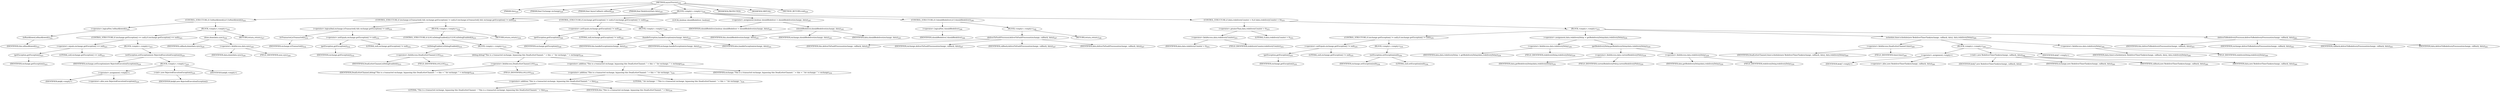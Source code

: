 digraph "asyncProcess" {  
"467" [label = <(METHOD,asyncProcess)<SUB>220</SUB>> ]
"47" [label = <(PARAM,this)<SUB>220</SUB>> ]
"468" [label = <(PARAM,final Exchange exchange)<SUB>220</SUB>> ]
"469" [label = <(PARAM,final AsyncCallback callback)<SUB>220</SUB>> ]
"470" [label = <(PARAM,final RedeliveryData data)<SUB>220</SUB>> ]
"471" [label = <(BLOCK,&lt;empty&gt;,&lt;empty&gt;)<SUB>220</SUB>> ]
"472" [label = <(CONTROL_STRUCTURE,if (!isRunAllowed()),if (!isRunAllowed()))<SUB>222</SUB>> ]
"473" [label = <(&lt;operator&gt;.logicalNot,!isRunAllowed())<SUB>222</SUB>> ]
"474" [label = <(isRunAllowed,isRunAllowed())<SUB>222</SUB>> ]
"46" [label = <(IDENTIFIER,this,isRunAllowed())<SUB>222</SUB>> ]
"475" [label = <(BLOCK,&lt;empty&gt;,&lt;empty&gt;)<SUB>222</SUB>> ]
"476" [label = <(CONTROL_STRUCTURE,if (exchange.getException() == null),if (exchange.getException() == null))<SUB>223</SUB>> ]
"477" [label = <(&lt;operator&gt;.equals,exchange.getException() == null)<SUB>223</SUB>> ]
"478" [label = <(getException,getException())<SUB>223</SUB>> ]
"479" [label = <(IDENTIFIER,exchange,getException())<SUB>223</SUB>> ]
"480" [label = <(LITERAL,null,exchange.getException() == null)<SUB>223</SUB>> ]
"481" [label = <(BLOCK,&lt;empty&gt;,&lt;empty&gt;)<SUB>223</SUB>> ]
"482" [label = <(setException,setException(new RejectedExecutionException()))<SUB>224</SUB>> ]
"483" [label = <(IDENTIFIER,exchange,setException(new RejectedExecutionException()))<SUB>224</SUB>> ]
"484" [label = <(BLOCK,&lt;empty&gt;,&lt;empty&gt;)<SUB>224</SUB>> ]
"485" [label = <(&lt;operator&gt;.assignment,&lt;empty&gt;)> ]
"486" [label = <(IDENTIFIER,$obj6,&lt;empty&gt;)> ]
"487" [label = <(&lt;operator&gt;.alloc,new RejectedExecutionException())<SUB>224</SUB>> ]
"488" [label = <(&lt;init&gt;,new RejectedExecutionException())<SUB>224</SUB>> ]
"489" [label = <(IDENTIFIER,$obj6,new RejectedExecutionException())> ]
"490" [label = <(IDENTIFIER,$obj6,&lt;empty&gt;)> ]
"491" [label = <(done,done(data.sync))<SUB>226</SUB>> ]
"492" [label = <(IDENTIFIER,callback,done(data.sync))<SUB>226</SUB>> ]
"493" [label = <(&lt;operator&gt;.fieldAccess,data.sync)<SUB>226</SUB>> ]
"494" [label = <(IDENTIFIER,data,done(data.sync))<SUB>226</SUB>> ]
"495" [label = <(FIELD_IDENTIFIER,sync,sync)<SUB>226</SUB>> ]
"496" [label = <(RETURN,return;,return;)<SUB>227</SUB>> ]
"497" [label = <(CONTROL_STRUCTURE,if (exchange.isTransacted() &amp;&amp; exchange.getException() != null),if (exchange.isTransacted() &amp;&amp; exchange.getException() != null))<SUB>232</SUB>> ]
"498" [label = <(&lt;operator&gt;.logicalAnd,exchange.isTransacted() &amp;&amp; exchange.getException() != null)<SUB>232</SUB>> ]
"499" [label = <(isTransacted,isTransacted())<SUB>232</SUB>> ]
"500" [label = <(IDENTIFIER,exchange,isTransacted())<SUB>232</SUB>> ]
"501" [label = <(&lt;operator&gt;.notEquals,exchange.getException() != null)<SUB>232</SUB>> ]
"502" [label = <(getException,getException())<SUB>232</SUB>> ]
"503" [label = <(IDENTIFIER,exchange,getException())<SUB>232</SUB>> ]
"504" [label = <(LITERAL,null,exchange.getException() != null)<SUB>232</SUB>> ]
"505" [label = <(BLOCK,&lt;empty&gt;,&lt;empty&gt;)<SUB>232</SUB>> ]
"506" [label = <(CONTROL_STRUCTURE,if (LOG.isDebugEnabled()),if (LOG.isDebugEnabled()))<SUB>233</SUB>> ]
"507" [label = <(isDebugEnabled,isDebugEnabled())<SUB>233</SUB>> ]
"508" [label = <(&lt;operator&gt;.fieldAccess,DeadLetterChannel.LOG)<SUB>233</SUB>> ]
"509" [label = <(IDENTIFIER,DeadLetterChannel,isDebugEnabled())<SUB>233</SUB>> ]
"510" [label = <(FIELD_IDENTIFIER,LOG,LOG)<SUB>233</SUB>> ]
"511" [label = <(BLOCK,&lt;empty&gt;,&lt;empty&gt;)<SUB>233</SUB>> ]
"512" [label = <(debug,debug(&quot;This is a transacted exchange, bypassing this DeadLetterChannel: &quot; + this + &quot; for exchange: &quot; + exchange))<SUB>234</SUB>> ]
"513" [label = <(&lt;operator&gt;.fieldAccess,DeadLetterChannel.LOG)<SUB>234</SUB>> ]
"514" [label = <(IDENTIFIER,DeadLetterChannel,debug(&quot;This is a transacted exchange, bypassing this DeadLetterChannel: &quot; + this + &quot; for exchange: &quot; + exchange))<SUB>234</SUB>> ]
"515" [label = <(FIELD_IDENTIFIER,LOG,LOG)<SUB>234</SUB>> ]
"516" [label = <(&lt;operator&gt;.addition,&quot;This is a transacted exchange, bypassing this DeadLetterChannel: &quot; + this + &quot; for exchange: &quot; + exchange)<SUB>234</SUB>> ]
"517" [label = <(&lt;operator&gt;.addition,&quot;This is a transacted exchange, bypassing this DeadLetterChannel: &quot; + this + &quot; for exchange: &quot;)<SUB>234</SUB>> ]
"518" [label = <(&lt;operator&gt;.addition,&quot;This is a transacted exchange, bypassing this DeadLetterChannel: &quot; + this)<SUB>234</SUB>> ]
"519" [label = <(LITERAL,&quot;This is a transacted exchange, bypassing this DeadLetterChannel: &quot;,&quot;This is a transacted exchange, bypassing this DeadLetterChannel: &quot; + this)<SUB>234</SUB>> ]
"48" [label = <(IDENTIFIER,this,&quot;This is a transacted exchange, bypassing this DeadLetterChannel: &quot; + this)<SUB>234</SUB>> ]
"520" [label = <(LITERAL,&quot; for exchange: &quot;,&quot;This is a transacted exchange, bypassing this DeadLetterChannel: &quot; + this + &quot; for exchange: &quot;)<SUB>234</SUB>> ]
"521" [label = <(IDENTIFIER,exchange,&quot;This is a transacted exchange, bypassing this DeadLetterChannel: &quot; + this + &quot; for exchange: &quot; + exchange)<SUB>234</SUB>> ]
"522" [label = <(RETURN,return;,return;)<SUB>236</SUB>> ]
"523" [label = <(CONTROL_STRUCTURE,if (exchange.getException() != null),if (exchange.getException() != null))<SUB>240</SUB>> ]
"524" [label = <(&lt;operator&gt;.notEquals,exchange.getException() != null)<SUB>240</SUB>> ]
"525" [label = <(getException,getException())<SUB>240</SUB>> ]
"526" [label = <(IDENTIFIER,exchange,getException())<SUB>240</SUB>> ]
"527" [label = <(LITERAL,null,exchange.getException() != null)<SUB>240</SUB>> ]
"528" [label = <(BLOCK,&lt;empty&gt;,&lt;empty&gt;)<SUB>240</SUB>> ]
"529" [label = <(handleException,handleException(exchange, data))<SUB>241</SUB>> ]
"49" [label = <(IDENTIFIER,this,handleException(exchange, data))<SUB>241</SUB>> ]
"530" [label = <(IDENTIFIER,exchange,handleException(exchange, data))<SUB>241</SUB>> ]
"531" [label = <(IDENTIFIER,data,handleException(exchange, data))<SUB>241</SUB>> ]
"532" [label = <(LOCAL,boolean shouldRedeliver: boolean)> ]
"533" [label = <(&lt;operator&gt;.assignment,boolean shouldRedeliver = shouldRedeliver(exchange, data))<SUB>245</SUB>> ]
"534" [label = <(IDENTIFIER,shouldRedeliver,boolean shouldRedeliver = shouldRedeliver(exchange, data))<SUB>245</SUB>> ]
"535" [label = <(shouldRedeliver,shouldRedeliver(exchange, data))<SUB>245</SUB>> ]
"50" [label = <(IDENTIFIER,this,shouldRedeliver(exchange, data))<SUB>245</SUB>> ]
"536" [label = <(IDENTIFIER,exchange,shouldRedeliver(exchange, data))<SUB>245</SUB>> ]
"537" [label = <(IDENTIFIER,data,shouldRedeliver(exchange, data))<SUB>245</SUB>> ]
"538" [label = <(CONTROL_STRUCTURE,if (!shouldRedeliver),if (!shouldRedeliver))<SUB>246</SUB>> ]
"539" [label = <(&lt;operator&gt;.logicalNot,!shouldRedeliver)<SUB>246</SUB>> ]
"540" [label = <(IDENTIFIER,shouldRedeliver,!shouldRedeliver)<SUB>246</SUB>> ]
"541" [label = <(BLOCK,&lt;empty&gt;,&lt;empty&gt;)<SUB>246</SUB>> ]
"542" [label = <(deliverToFaultProcessor,deliverToFaultProcessor(exchange, callback, data))<SUB>247</SUB>> ]
"51" [label = <(IDENTIFIER,this,deliverToFaultProcessor(exchange, callback, data))<SUB>247</SUB>> ]
"543" [label = <(IDENTIFIER,exchange,deliverToFaultProcessor(exchange, callback, data))<SUB>247</SUB>> ]
"544" [label = <(IDENTIFIER,callback,deliverToFaultProcessor(exchange, callback, data))<SUB>247</SUB>> ]
"545" [label = <(IDENTIFIER,data,deliverToFaultProcessor(exchange, callback, data))<SUB>247</SUB>> ]
"546" [label = <(RETURN,return;,return;)<SUB>248</SUB>> ]
"547" [label = <(CONTROL_STRUCTURE,if (data.redeliveryCounter &gt; 0),if (data.redeliveryCounter &gt; 0))<SUB>253</SUB>> ]
"548" [label = <(&lt;operator&gt;.greaterThan,data.redeliveryCounter &gt; 0)<SUB>253</SUB>> ]
"549" [label = <(&lt;operator&gt;.fieldAccess,data.redeliveryCounter)<SUB>253</SUB>> ]
"550" [label = <(IDENTIFIER,data,data.redeliveryCounter &gt; 0)<SUB>253</SUB>> ]
"551" [label = <(FIELD_IDENTIFIER,redeliveryCounter,redeliveryCounter)<SUB>253</SUB>> ]
"552" [label = <(LITERAL,0,data.redeliveryCounter &gt; 0)<SUB>253</SUB>> ]
"553" [label = <(BLOCK,&lt;empty&gt;,&lt;empty&gt;)<SUB>253</SUB>> ]
"554" [label = <(CONTROL_STRUCTURE,if (exchange.getException() != null),if (exchange.getException() != null))<SUB>255</SUB>> ]
"555" [label = <(&lt;operator&gt;.notEquals,exchange.getException() != null)<SUB>255</SUB>> ]
"556" [label = <(getException,getException())<SUB>255</SUB>> ]
"557" [label = <(IDENTIFIER,exchange,getException())<SUB>255</SUB>> ]
"558" [label = <(LITERAL,null,exchange.getException() != null)<SUB>255</SUB>> ]
"559" [label = <(BLOCK,&lt;empty&gt;,&lt;empty&gt;)<SUB>255</SUB>> ]
"560" [label = <(setException,setException(null))<SUB>256</SUB>> ]
"561" [label = <(IDENTIFIER,exchange,setException(null))<SUB>256</SUB>> ]
"562" [label = <(LITERAL,null,setException(null))<SUB>256</SUB>> ]
"563" [label = <(&lt;operator&gt;.assignment,data.redeliveryDelay = getRedeliveryDelay(data.redeliveryDelay))<SUB>259</SUB>> ]
"564" [label = <(&lt;operator&gt;.fieldAccess,data.redeliveryDelay)<SUB>259</SUB>> ]
"565" [label = <(IDENTIFIER,data,data.redeliveryDelay = getRedeliveryDelay(data.redeliveryDelay))<SUB>259</SUB>> ]
"566" [label = <(FIELD_IDENTIFIER,redeliveryDelay,redeliveryDelay)<SUB>259</SUB>> ]
"567" [label = <(getRedeliveryDelay,getRedeliveryDelay(data.redeliveryDelay))<SUB>259</SUB>> ]
"568" [label = <(&lt;operator&gt;.fieldAccess,data.currentRedeliveryPolicy)<SUB>259</SUB>> ]
"569" [label = <(IDENTIFIER,data,getRedeliveryDelay(data.redeliveryDelay))<SUB>259</SUB>> ]
"570" [label = <(FIELD_IDENTIFIER,currentRedeliveryPolicy,currentRedeliveryPolicy)<SUB>259</SUB>> ]
"571" [label = <(&lt;operator&gt;.fieldAccess,data.redeliveryDelay)<SUB>259</SUB>> ]
"572" [label = <(IDENTIFIER,data,getRedeliveryDelay(data.redeliveryDelay))<SUB>259</SUB>> ]
"573" [label = <(FIELD_IDENTIFIER,redeliveryDelay,redeliveryDelay)<SUB>259</SUB>> ]
"574" [label = <(schedule,timer.schedule(new RedeliverTimerTask(exchange, callback, data), data.redeliveryDelay))<SUB>260</SUB>> ]
"575" [label = <(&lt;operator&gt;.fieldAccess,DeadLetterChannel.timer)<SUB>260</SUB>> ]
"576" [label = <(IDENTIFIER,DeadLetterChannel,timer.schedule(new RedeliverTimerTask(exchange, callback, data), data.redeliveryDelay))<SUB>260</SUB>> ]
"577" [label = <(FIELD_IDENTIFIER,timer,timer)<SUB>260</SUB>> ]
"578" [label = <(BLOCK,&lt;empty&gt;,&lt;empty&gt;)<SUB>260</SUB>> ]
"579" [label = <(&lt;operator&gt;.assignment,&lt;empty&gt;)> ]
"580" [label = <(IDENTIFIER,$obj7,&lt;empty&gt;)> ]
"581" [label = <(&lt;operator&gt;.alloc,new RedeliverTimerTask(exchange, callback, data))<SUB>260</SUB>> ]
"582" [label = <(&lt;init&gt;,new RedeliverTimerTask(exchange, callback, data))<SUB>260</SUB>> ]
"583" [label = <(IDENTIFIER,$obj7,new RedeliverTimerTask(exchange, callback, data))> ]
"584" [label = <(IDENTIFIER,exchange,new RedeliverTimerTask(exchange, callback, data))<SUB>260</SUB>> ]
"585" [label = <(IDENTIFIER,callback,new RedeliverTimerTask(exchange, callback, data))<SUB>260</SUB>> ]
"586" [label = <(IDENTIFIER,data,new RedeliverTimerTask(exchange, callback, data))<SUB>260</SUB>> ]
"587" [label = <(IDENTIFIER,$obj7,&lt;empty&gt;)> ]
"588" [label = <(&lt;operator&gt;.fieldAccess,data.redeliveryDelay)<SUB>260</SUB>> ]
"589" [label = <(IDENTIFIER,data,timer.schedule(new RedeliverTimerTask(exchange, callback, data), data.redeliveryDelay))<SUB>260</SUB>> ]
"590" [label = <(FIELD_IDENTIFIER,redeliveryDelay,redeliveryDelay)<SUB>260</SUB>> ]
"591" [label = <(deliverToRedeliveryProcessor,deliverToRedeliveryProcessor(exchange, callback, data))<SUB>263</SUB>> ]
"52" [label = <(IDENTIFIER,this,deliverToRedeliveryProcessor(exchange, callback, data))<SUB>263</SUB>> ]
"592" [label = <(IDENTIFIER,exchange,deliverToRedeliveryProcessor(exchange, callback, data))<SUB>263</SUB>> ]
"593" [label = <(IDENTIFIER,callback,deliverToRedeliveryProcessor(exchange, callback, data))<SUB>263</SUB>> ]
"594" [label = <(IDENTIFIER,data,deliverToRedeliveryProcessor(exchange, callback, data))<SUB>263</SUB>> ]
"595" [label = <(MODIFIER,PROTECTED)> ]
"596" [label = <(MODIFIER,VIRTUAL)> ]
"597" [label = <(METHOD_RETURN,void)<SUB>220</SUB>> ]
  "467" -> "47" 
  "467" -> "468" 
  "467" -> "469" 
  "467" -> "470" 
  "467" -> "471" 
  "467" -> "595" 
  "467" -> "596" 
  "467" -> "597" 
  "471" -> "472" 
  "471" -> "497" 
  "471" -> "523" 
  "471" -> "532" 
  "471" -> "533" 
  "471" -> "538" 
  "471" -> "547" 
  "472" -> "473" 
  "472" -> "475" 
  "473" -> "474" 
  "474" -> "46" 
  "475" -> "476" 
  "475" -> "491" 
  "475" -> "496" 
  "476" -> "477" 
  "476" -> "481" 
  "477" -> "478" 
  "477" -> "480" 
  "478" -> "479" 
  "481" -> "482" 
  "482" -> "483" 
  "482" -> "484" 
  "484" -> "485" 
  "484" -> "488" 
  "484" -> "490" 
  "485" -> "486" 
  "485" -> "487" 
  "488" -> "489" 
  "491" -> "492" 
  "491" -> "493" 
  "493" -> "494" 
  "493" -> "495" 
  "497" -> "498" 
  "497" -> "505" 
  "498" -> "499" 
  "498" -> "501" 
  "499" -> "500" 
  "501" -> "502" 
  "501" -> "504" 
  "502" -> "503" 
  "505" -> "506" 
  "505" -> "522" 
  "506" -> "507" 
  "506" -> "511" 
  "507" -> "508" 
  "508" -> "509" 
  "508" -> "510" 
  "511" -> "512" 
  "512" -> "513" 
  "512" -> "516" 
  "513" -> "514" 
  "513" -> "515" 
  "516" -> "517" 
  "516" -> "521" 
  "517" -> "518" 
  "517" -> "520" 
  "518" -> "519" 
  "518" -> "48" 
  "523" -> "524" 
  "523" -> "528" 
  "524" -> "525" 
  "524" -> "527" 
  "525" -> "526" 
  "528" -> "529" 
  "529" -> "49" 
  "529" -> "530" 
  "529" -> "531" 
  "533" -> "534" 
  "533" -> "535" 
  "535" -> "50" 
  "535" -> "536" 
  "535" -> "537" 
  "538" -> "539" 
  "538" -> "541" 
  "539" -> "540" 
  "541" -> "542" 
  "541" -> "546" 
  "542" -> "51" 
  "542" -> "543" 
  "542" -> "544" 
  "542" -> "545" 
  "547" -> "548" 
  "547" -> "553" 
  "548" -> "549" 
  "548" -> "552" 
  "549" -> "550" 
  "549" -> "551" 
  "553" -> "554" 
  "553" -> "563" 
  "553" -> "574" 
  "553" -> "591" 
  "554" -> "555" 
  "554" -> "559" 
  "555" -> "556" 
  "555" -> "558" 
  "556" -> "557" 
  "559" -> "560" 
  "560" -> "561" 
  "560" -> "562" 
  "563" -> "564" 
  "563" -> "567" 
  "564" -> "565" 
  "564" -> "566" 
  "567" -> "568" 
  "567" -> "571" 
  "568" -> "569" 
  "568" -> "570" 
  "571" -> "572" 
  "571" -> "573" 
  "574" -> "575" 
  "574" -> "578" 
  "574" -> "588" 
  "575" -> "576" 
  "575" -> "577" 
  "578" -> "579" 
  "578" -> "582" 
  "578" -> "587" 
  "579" -> "580" 
  "579" -> "581" 
  "582" -> "583" 
  "582" -> "584" 
  "582" -> "585" 
  "582" -> "586" 
  "588" -> "589" 
  "588" -> "590" 
  "591" -> "52" 
  "591" -> "592" 
  "591" -> "593" 
  "591" -> "594" 
}
